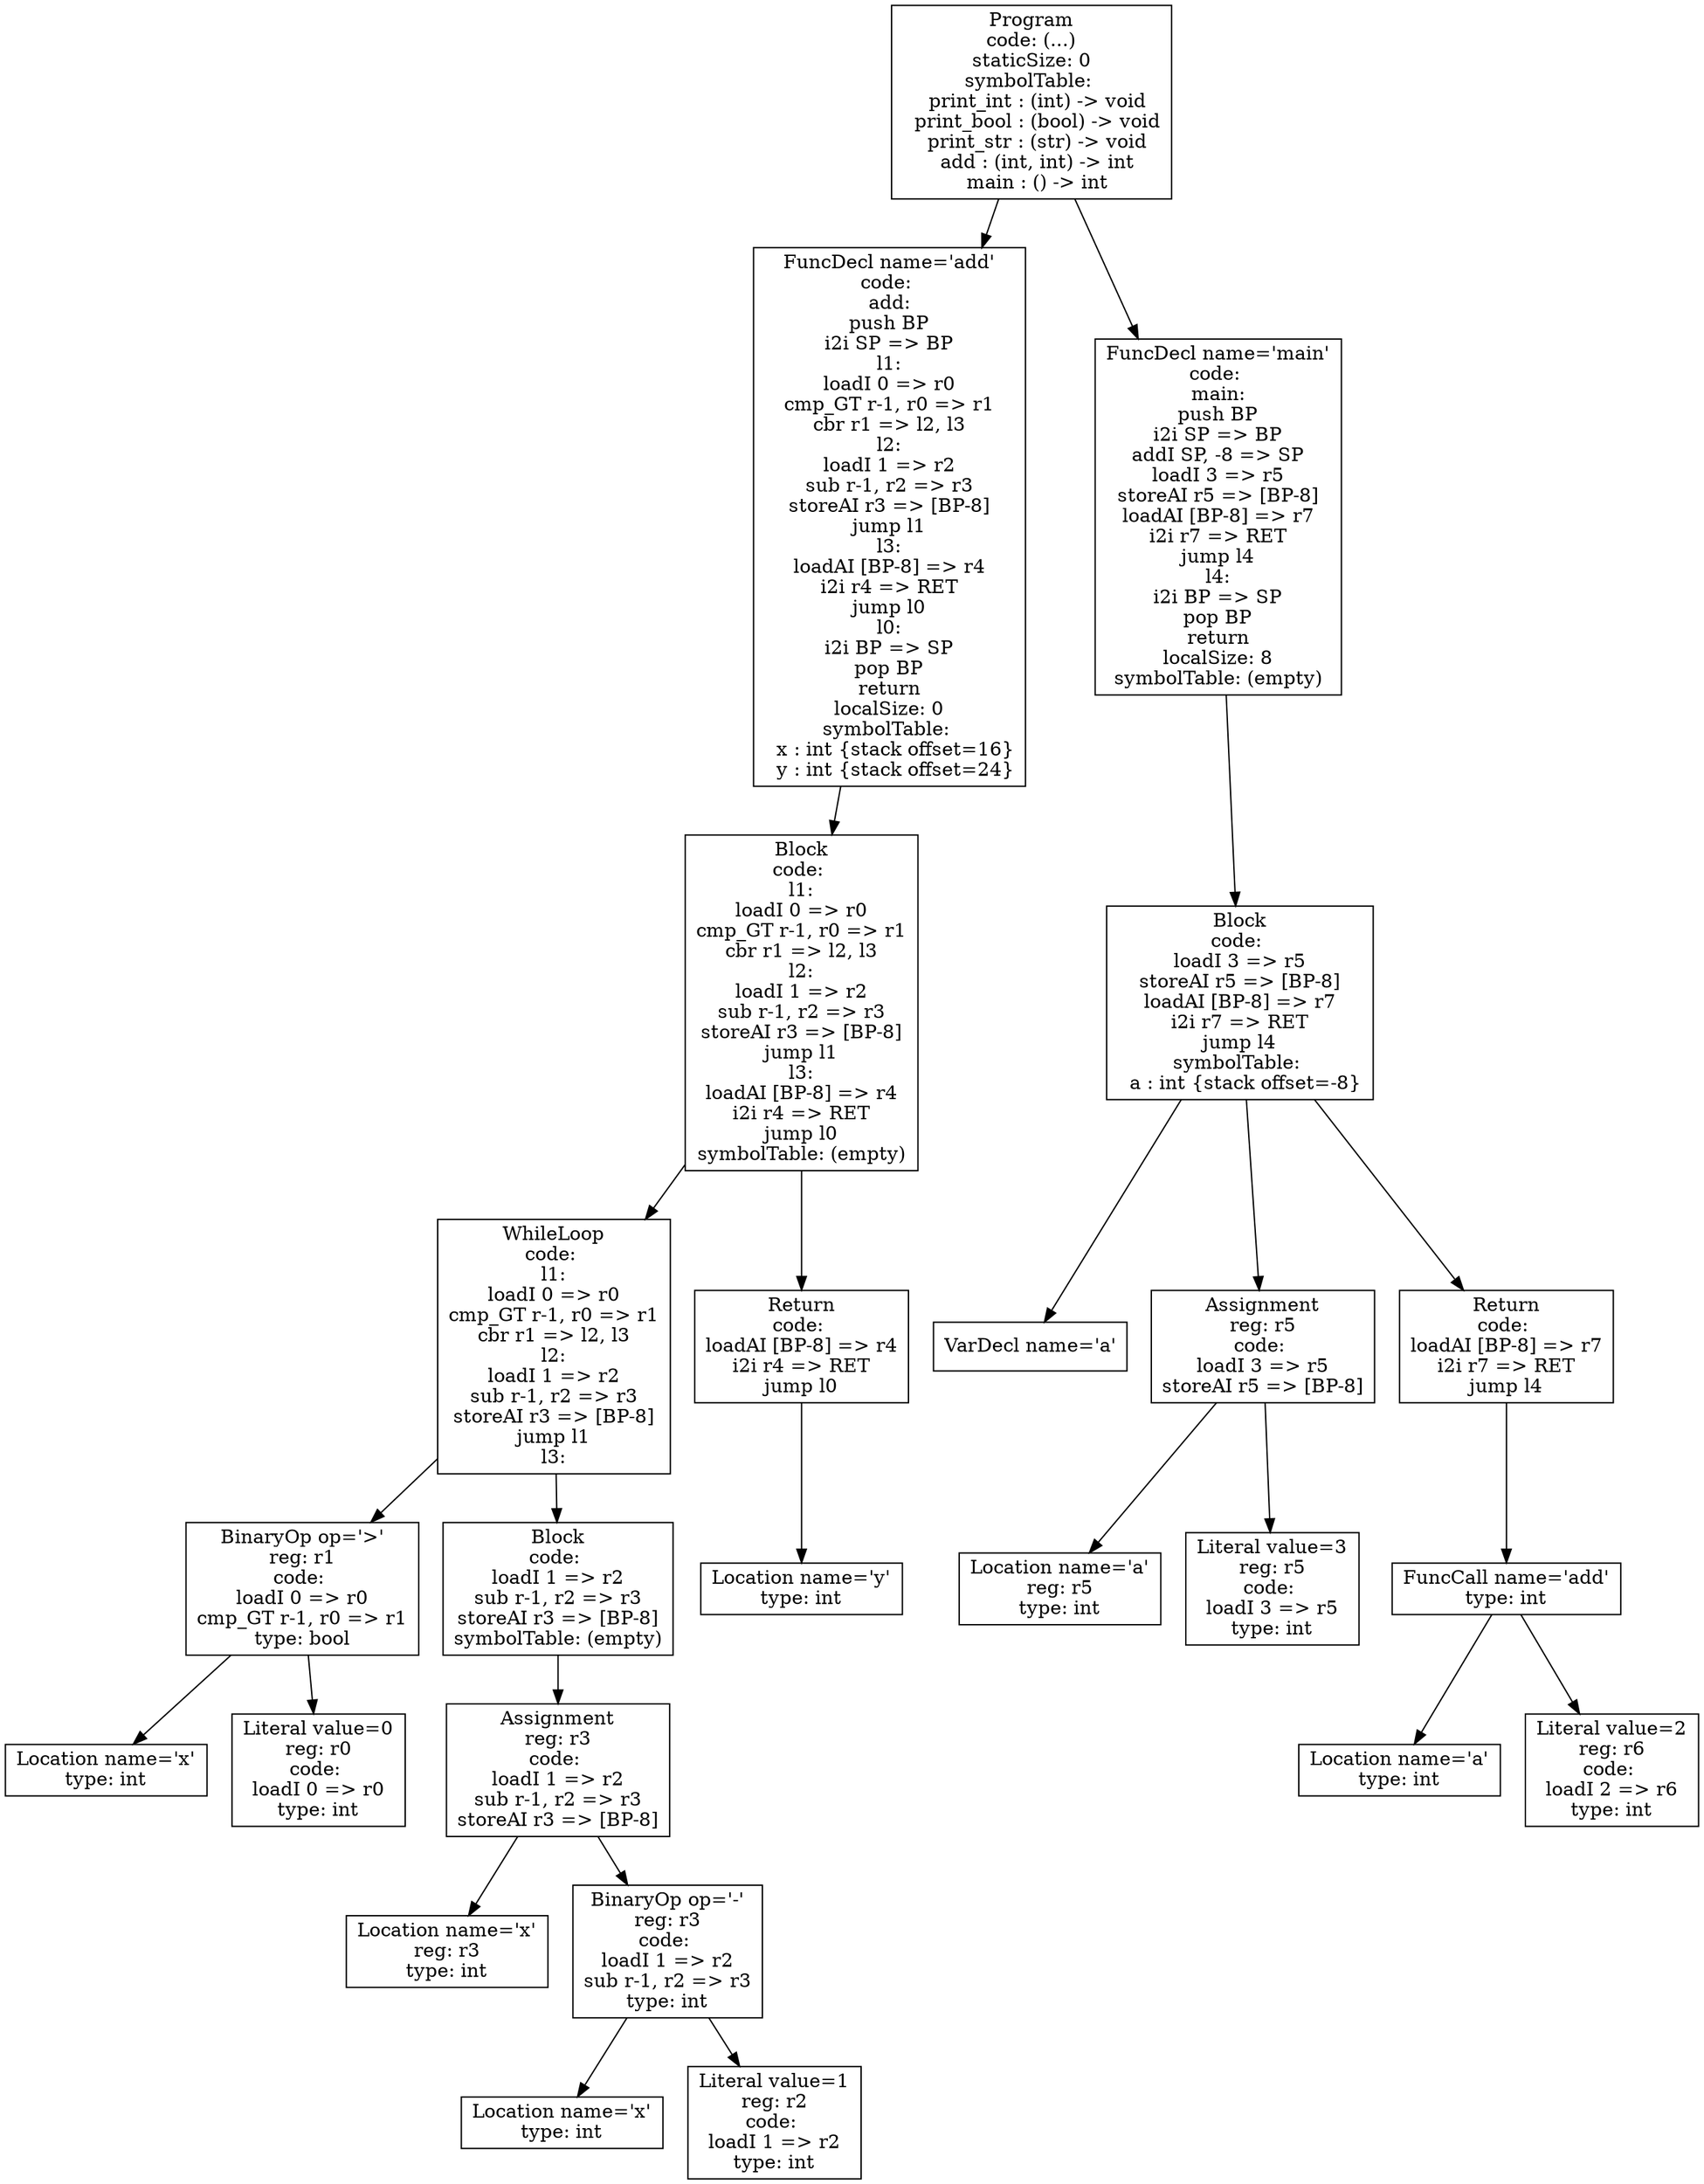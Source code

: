 digraph AST {
5 [shape=box, label="Location name='x'\ntype: int"];
6 [shape=box, label="Literal value=0\nreg: r0\ncode: \nloadI 0 => r0\ntype: int"];
4 [shape=box, label="BinaryOp op='>'\nreg: r1\ncode: \nloadI 0 => r0\ncmp_GT r-1, r0 => r1\ntype: bool"];
4 -> 5;
4 -> 6;
9 [shape=box, label="Location name='x'\nreg: r3\ntype: int"];
11 [shape=box, label="Location name='x'\ntype: int"];
12 [shape=box, label="Literal value=1\nreg: r2\ncode: \nloadI 1 => r2\ntype: int"];
10 [shape=box, label="BinaryOp op='-'\nreg: r3\ncode: \nloadI 1 => r2\nsub r-1, r2 => r3\ntype: int"];
10 -> 11;
10 -> 12;
8 [shape=box, label="Assignment\nreg: r3\ncode: \nloadI 1 => r2\nsub r-1, r2 => r3\nstoreAI r3 => [BP-8]"];
8 -> 9;
8 -> 10;
7 [shape=box, label="Block\ncode: \nloadI 1 => r2\nsub r-1, r2 => r3\nstoreAI r3 => [BP-8]\nsymbolTable: (empty)"];
7 -> 8;
3 [shape=box, label="WhileLoop\ncode: \nl1:\nloadI 0 => r0\ncmp_GT r-1, r0 => r1\ncbr r1 => l2, l3\nl2:\nloadI 1 => r2\nsub r-1, r2 => r3\nstoreAI r3 => [BP-8]\njump l1\nl3:"];
3 -> 4;
3 -> 7;
14 [shape=box, label="Location name='y'\ntype: int"];
13 [shape=box, label="Return\ncode: \nloadAI [BP-8] => r4\ni2i r4 => RET\njump l0"];
13 -> 14;
2 [shape=box, label="Block\ncode: \nl1:\nloadI 0 => r0\ncmp_GT r-1, r0 => r1\ncbr r1 => l2, l3\nl2:\nloadI 1 => r2\nsub r-1, r2 => r3\nstoreAI r3 => [BP-8]\njump l1\nl3:\nloadAI [BP-8] => r4\ni2i r4 => RET\njump l0\nsymbolTable: (empty)"];
2 -> 3;
2 -> 13;
1 [shape=box, label="FuncDecl name='add'\ncode: \nadd:\npush BP\ni2i SP => BP\nl1:\nloadI 0 => r0\ncmp_GT r-1, r0 => r1\ncbr r1 => l2, l3\nl2:\nloadI 1 => r2\nsub r-1, r2 => r3\nstoreAI r3 => [BP-8]\njump l1\nl3:\nloadAI [BP-8] => r4\ni2i r4 => RET\njump l0\nl0:\ni2i BP => SP\npop BP\nreturn\nlocalSize: 0\nsymbolTable: \n  x : int {stack offset=16}\n  y : int {stack offset=24}"];
1 -> 2;
17 [shape=box, label="VarDecl name='a'"];
19 [shape=box, label="Location name='a'\nreg: r5\ntype: int"];
20 [shape=box, label="Literal value=3\nreg: r5\ncode: \nloadI 3 => r5\ntype: int"];
18 [shape=box, label="Assignment\nreg: r5\ncode: \nloadI 3 => r5\nstoreAI r5 => [BP-8]"];
18 -> 19;
18 -> 20;
23 [shape=box, label="Location name='a'\ntype: int"];
24 [shape=box, label="Literal value=2\nreg: r6\ncode: \nloadI 2 => r6\ntype: int"];
22 [shape=box, label="FuncCall name='add'\ntype: int"];
22 -> 23;
22 -> 24;
21 [shape=box, label="Return\ncode: \nloadAI [BP-8] => r7\ni2i r7 => RET\njump l4"];
21 -> 22;
16 [shape=box, label="Block\ncode: \nloadI 3 => r5\nstoreAI r5 => [BP-8]\nloadAI [BP-8] => r7\ni2i r7 => RET\njump l4\nsymbolTable: \n  a : int {stack offset=-8}"];
16 -> 17;
16 -> 18;
16 -> 21;
15 [shape=box, label="FuncDecl name='main'\ncode: \nmain:\npush BP\ni2i SP => BP\naddI SP, -8 => SP\nloadI 3 => r5\nstoreAI r5 => [BP-8]\nloadAI [BP-8] => r7\ni2i r7 => RET\njump l4\nl4:\ni2i BP => SP\npop BP\nreturn\nlocalSize: 8\nsymbolTable: (empty)"];
15 -> 16;
0 [shape=box, label="Program\ncode: (...)\nstaticSize: 0\nsymbolTable: \n  print_int : (int) -> void\n  print_bool : (bool) -> void\n  print_str : (str) -> void\n  add : (int, int) -> int\n  main : () -> int"];
0 -> 1;
0 -> 15;
}
